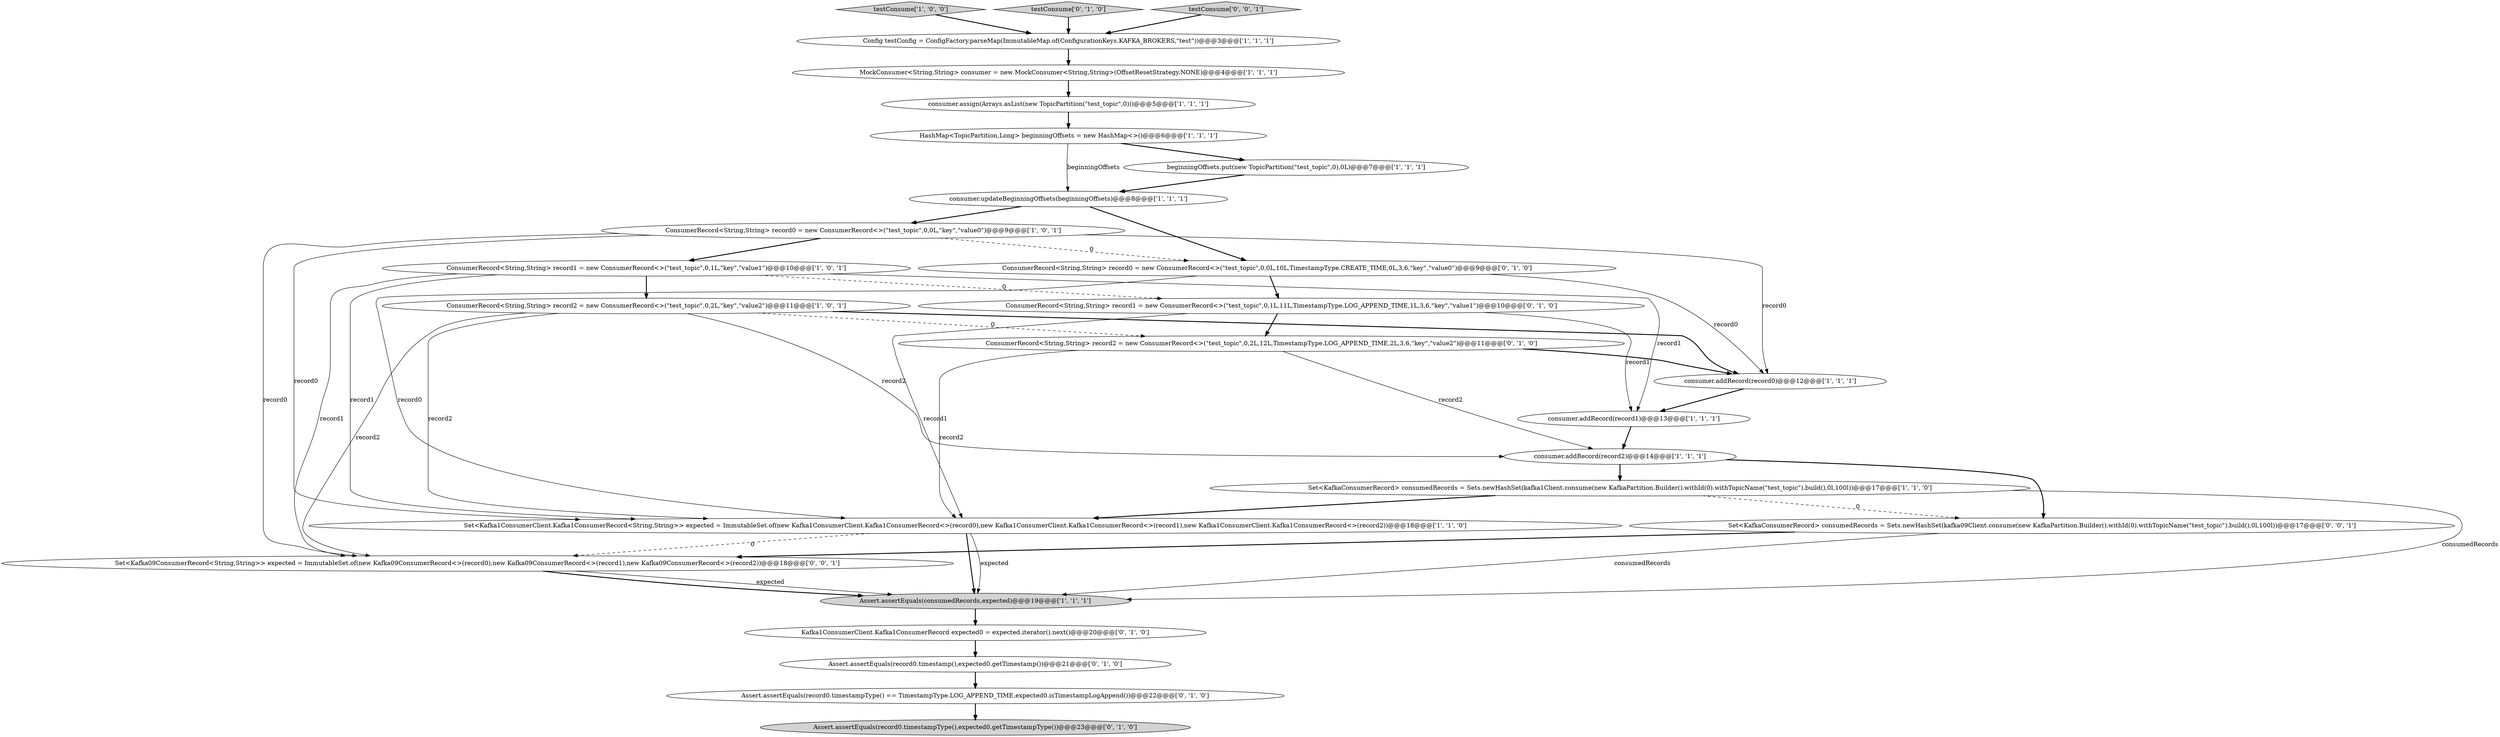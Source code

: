 digraph {
22 [style = filled, label = "Assert.assertEquals(record0.timestampType(),expected0.getTimestampType())@@@23@@@['0', '1', '0']", fillcolor = lightgray, shape = ellipse image = "AAA1AAABBB2BBB"];
5 [style = filled, label = "testConsume['1', '0', '0']", fillcolor = lightgray, shape = diamond image = "AAA0AAABBB1BBB"];
17 [style = filled, label = "Assert.assertEquals(record0.timestampType() == TimestampType.LOG_APPEND_TIME,expected0.isTimestampLogAppend())@@@22@@@['0', '1', '0']", fillcolor = white, shape = ellipse image = "AAA1AAABBB2BBB"];
7 [style = filled, label = "consumer.addRecord(record0)@@@12@@@['1', '1', '1']", fillcolor = white, shape = ellipse image = "AAA0AAABBB1BBB"];
20 [style = filled, label = "Assert.assertEquals(record0.timestamp(),expected0.getTimestamp())@@@21@@@['0', '1', '0']", fillcolor = white, shape = ellipse image = "AAA1AAABBB2BBB"];
10 [style = filled, label = "ConsumerRecord<String,String> record0 = new ConsumerRecord<>(\"test_topic\",0,0L,\"key\",\"value0\")@@@9@@@['1', '0', '1']", fillcolor = white, shape = ellipse image = "AAA0AAABBB1BBB"];
15 [style = filled, label = "consumer.assign(Arrays.asList(new TopicPartition(\"test_topic\",0)))@@@5@@@['1', '1', '1']", fillcolor = white, shape = ellipse image = "AAA0AAABBB1BBB"];
14 [style = filled, label = "Assert.assertEquals(consumedRecords,expected)@@@19@@@['1', '1', '1']", fillcolor = lightgray, shape = ellipse image = "AAA0AAABBB1BBB"];
2 [style = filled, label = "Config testConfig = ConfigFactory.parseMap(ImmutableMap.of(ConfigurationKeys.KAFKA_BROKERS,\"test\"))@@@3@@@['1', '1', '1']", fillcolor = white, shape = ellipse image = "AAA0AAABBB1BBB"];
23 [style = filled, label = "ConsumerRecord<String,String> record1 = new ConsumerRecord<>(\"test_topic\",0,1L,11L,TimestampType.LOG_APPEND_TIME,1L,3,6,\"key\",\"value1\")@@@10@@@['0', '1', '0']", fillcolor = white, shape = ellipse image = "AAA1AAABBB2BBB"];
9 [style = filled, label = "consumer.updateBeginningOffsets(beginningOffsets)@@@8@@@['1', '1', '1']", fillcolor = white, shape = ellipse image = "AAA0AAABBB1BBB"];
3 [style = filled, label = "consumer.addRecord(record1)@@@13@@@['1', '1', '1']", fillcolor = white, shape = ellipse image = "AAA0AAABBB1BBB"];
19 [style = filled, label = "testConsume['0', '1', '0']", fillcolor = lightgray, shape = diamond image = "AAA0AAABBB2BBB"];
6 [style = filled, label = "HashMap<TopicPartition,Long> beginningOffsets = new HashMap<>()@@@6@@@['1', '1', '1']", fillcolor = white, shape = ellipse image = "AAA0AAABBB1BBB"];
4 [style = filled, label = "ConsumerRecord<String,String> record1 = new ConsumerRecord<>(\"test_topic\",0,1L,\"key\",\"value1\")@@@10@@@['1', '0', '1']", fillcolor = white, shape = ellipse image = "AAA0AAABBB1BBB"];
24 [style = filled, label = "Set<KafkaConsumerRecord> consumedRecords = Sets.newHashSet(kafka09Client.consume(new KafkaPartition.Builder().withId(0).withTopicName(\"test_topic\").build(),0l,100l))@@@17@@@['0', '0', '1']", fillcolor = white, shape = ellipse image = "AAA0AAABBB3BBB"];
1 [style = filled, label = "Set<KafkaConsumerRecord> consumedRecords = Sets.newHashSet(kafka1Client.consume(new KafkaPartition.Builder().withId(0).withTopicName(\"test_topic\").build(),0l,100l))@@@17@@@['1', '1', '0']", fillcolor = white, shape = ellipse image = "AAA0AAABBB1BBB"];
16 [style = filled, label = "ConsumerRecord<String,String> record0 = new ConsumerRecord<>(\"test_topic\",0,0L,10L,TimestampType.CREATE_TIME,0L,3,6,\"key\",\"value0\")@@@9@@@['0', '1', '0']", fillcolor = white, shape = ellipse image = "AAA1AAABBB2BBB"];
11 [style = filled, label = "beginningOffsets.put(new TopicPartition(\"test_topic\",0),0L)@@@7@@@['1', '1', '1']", fillcolor = white, shape = ellipse image = "AAA0AAABBB1BBB"];
13 [style = filled, label = "consumer.addRecord(record2)@@@14@@@['1', '1', '1']", fillcolor = white, shape = ellipse image = "AAA0AAABBB1BBB"];
12 [style = filled, label = "MockConsumer<String,String> consumer = new MockConsumer<String,String>(OffsetResetStrategy.NONE)@@@4@@@['1', '1', '1']", fillcolor = white, shape = ellipse image = "AAA0AAABBB1BBB"];
21 [style = filled, label = "ConsumerRecord<String,String> record2 = new ConsumerRecord<>(\"test_topic\",0,2L,12L,TimestampType.LOG_APPEND_TIME,2L,3,6,\"key\",\"value2\")@@@11@@@['0', '1', '0']", fillcolor = white, shape = ellipse image = "AAA1AAABBB2BBB"];
18 [style = filled, label = "Kafka1ConsumerClient.Kafka1ConsumerRecord expected0 = expected.iterator().next()@@@20@@@['0', '1', '0']", fillcolor = white, shape = ellipse image = "AAA1AAABBB2BBB"];
25 [style = filled, label = "testConsume['0', '0', '1']", fillcolor = lightgray, shape = diamond image = "AAA0AAABBB3BBB"];
26 [style = filled, label = "Set<Kafka09ConsumerRecord<String,String>> expected = ImmutableSet.of(new Kafka09ConsumerRecord<>(record0),new Kafka09ConsumerRecord<>(record1),new Kafka09ConsumerRecord<>(record2))@@@18@@@['0', '0', '1']", fillcolor = white, shape = ellipse image = "AAA0AAABBB3BBB"];
8 [style = filled, label = "Set<Kafka1ConsumerClient.Kafka1ConsumerRecord<String,String>> expected = ImmutableSet.of(new Kafka1ConsumerClient.Kafka1ConsumerRecord<>(record0),new Kafka1ConsumerClient.Kafka1ConsumerRecord<>(record1),new Kafka1ConsumerClient.Kafka1ConsumerRecord<>(record2))@@@18@@@['1', '1', '0']", fillcolor = white, shape = ellipse image = "AAA0AAABBB1BBB"];
0 [style = filled, label = "ConsumerRecord<String,String> record2 = new ConsumerRecord<>(\"test_topic\",0,2L,\"key\",\"value2\")@@@11@@@['1', '0', '1']", fillcolor = white, shape = ellipse image = "AAA0AAABBB1BBB"];
5->2 [style = bold, label=""];
4->8 [style = solid, label="record1"];
8->14 [style = bold, label=""];
1->24 [style = dashed, label="0"];
4->23 [style = dashed, label="0"];
18->20 [style = bold, label=""];
0->26 [style = solid, label="record2"];
14->18 [style = bold, label=""];
0->13 [style = solid, label="record2"];
26->14 [style = solid, label="expected"];
23->3 [style = solid, label="record1"];
25->2 [style = bold, label=""];
10->8 [style = solid, label="record0"];
0->21 [style = dashed, label="0"];
0->7 [style = bold, label=""];
12->15 [style = bold, label=""];
9->16 [style = bold, label=""];
6->11 [style = bold, label=""];
4->3 [style = solid, label="record1"];
1->8 [style = bold, label=""];
16->8 [style = solid, label="record0"];
11->9 [style = bold, label=""];
13->24 [style = bold, label=""];
1->14 [style = solid, label="consumedRecords"];
3->13 [style = bold, label=""];
26->14 [style = bold, label=""];
15->6 [style = bold, label=""];
6->9 [style = solid, label="beginningOffsets"];
10->7 [style = solid, label="record0"];
23->21 [style = bold, label=""];
7->3 [style = bold, label=""];
4->26 [style = solid, label="record1"];
10->16 [style = dashed, label="0"];
21->13 [style = solid, label="record2"];
16->23 [style = bold, label=""];
2->12 [style = bold, label=""];
10->4 [style = bold, label=""];
8->26 [style = dashed, label="0"];
8->14 [style = solid, label="expected"];
21->8 [style = solid, label="record2"];
0->8 [style = solid, label="record2"];
21->7 [style = bold, label=""];
13->1 [style = bold, label=""];
20->17 [style = bold, label=""];
17->22 [style = bold, label=""];
19->2 [style = bold, label=""];
16->7 [style = solid, label="record0"];
24->14 [style = solid, label="consumedRecords"];
24->26 [style = bold, label=""];
23->8 [style = solid, label="record1"];
4->0 [style = bold, label=""];
9->10 [style = bold, label=""];
10->26 [style = solid, label="record0"];
}
